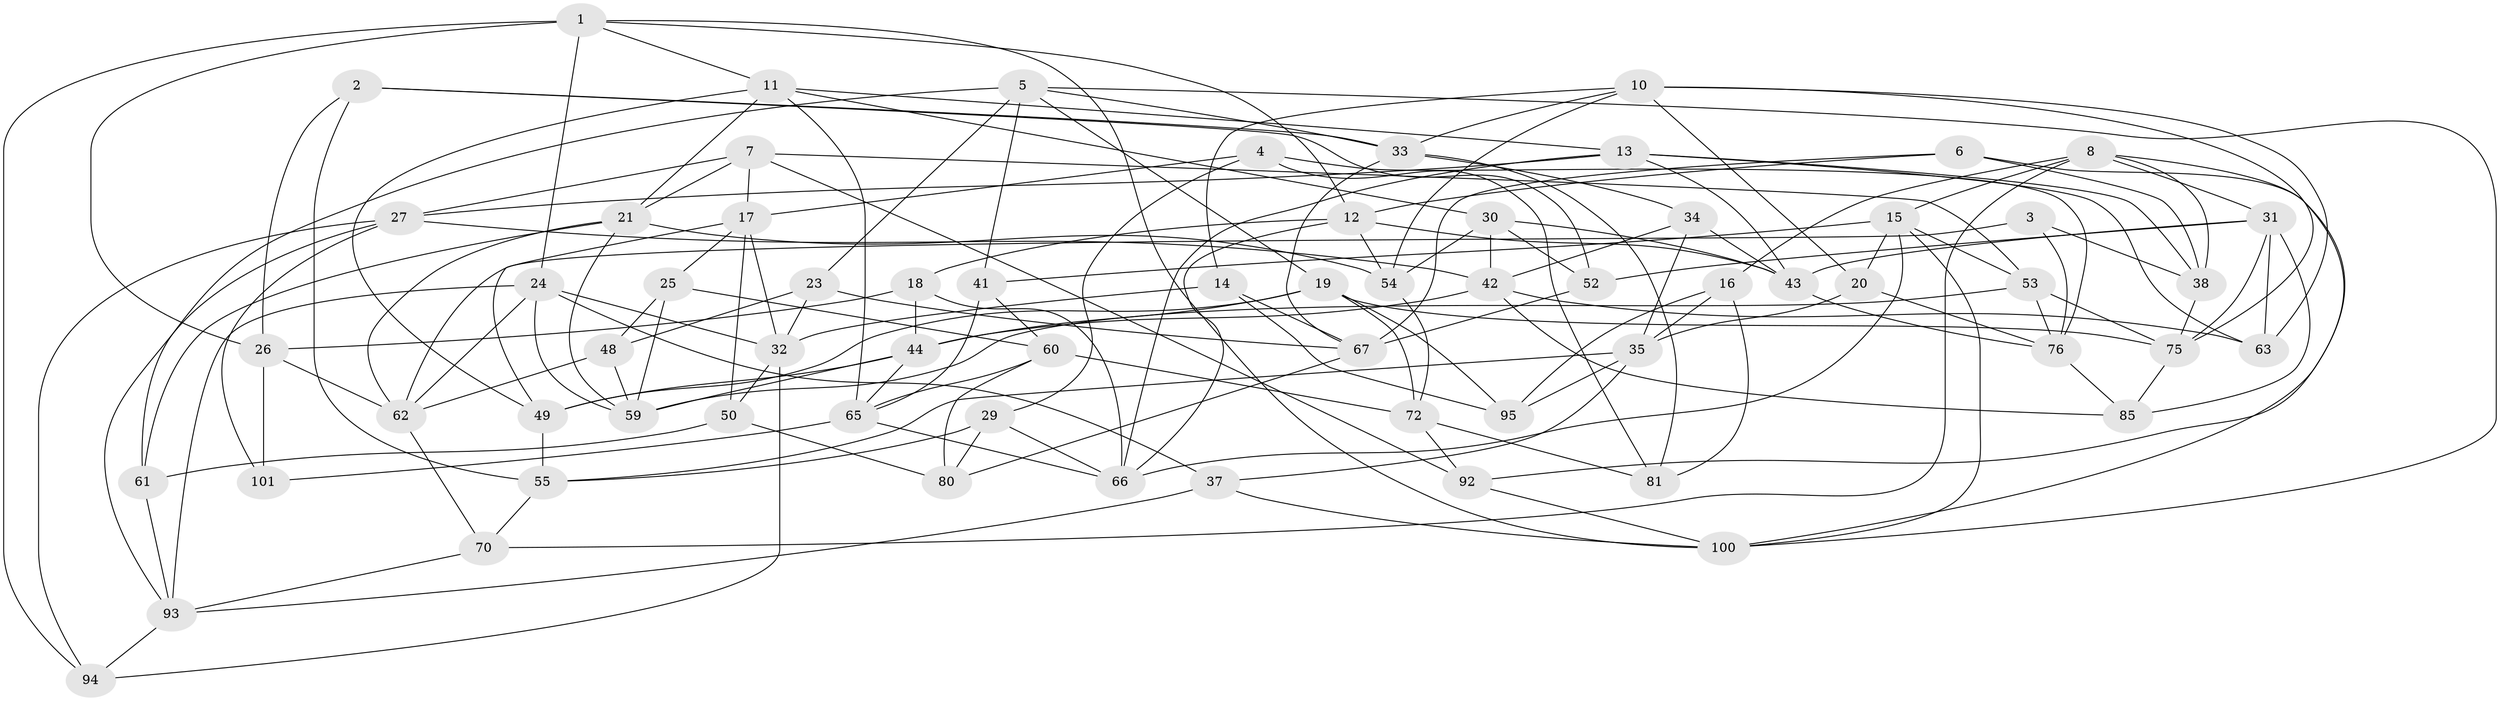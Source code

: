 // Generated by graph-tools (version 1.1) at 2025/24/03/03/25 07:24:29]
// undirected, 66 vertices, 165 edges
graph export_dot {
graph [start="1"]
  node [color=gray90,style=filled];
  1 [super="+97"];
  2;
  3;
  4;
  5 [super="+79"];
  6;
  7 [super="+36"];
  8 [super="+9"];
  10 [super="+46"];
  11 [super="+103"];
  12 [super="+22"];
  13 [super="+58"];
  14;
  15 [super="+87"];
  16;
  17 [super="+77"];
  18;
  19 [super="+28"];
  20;
  21 [super="+57"];
  23;
  24 [super="+39"];
  25;
  26 [super="+47"];
  27 [super="+105"];
  29;
  30 [super="+51"];
  31 [super="+68"];
  32 [super="+40"];
  33 [super="+90"];
  34;
  35 [super="+69"];
  37;
  38 [super="+45"];
  41;
  42 [super="+82"];
  43 [super="+64"];
  44 [super="+78"];
  48;
  49 [super="+89"];
  50;
  52;
  53 [super="+56"];
  54 [super="+98"];
  55 [super="+91"];
  59 [super="+88"];
  60 [super="+71"];
  61;
  62 [super="+74"];
  63;
  65 [super="+99"];
  66 [super="+104"];
  67 [super="+73"];
  70;
  72 [super="+86"];
  75 [super="+83"];
  76 [super="+84"];
  80;
  81;
  85;
  92;
  93 [super="+96"];
  94;
  95;
  100 [super="+102"];
  101;
  1 -- 12;
  1 -- 100;
  1 -- 24;
  1 -- 26;
  1 -- 94;
  1 -- 11;
  2 -- 26;
  2 -- 55;
  2 -- 52;
  2 -- 33;
  3 -- 76;
  3 -- 38 [weight=2];
  3 -- 62;
  4 -- 29;
  4 -- 81;
  4 -- 17;
  4 -- 76;
  5 -- 100;
  5 -- 61;
  5 -- 33;
  5 -- 41;
  5 -- 19;
  5 -- 23;
  6 -- 38;
  6 -- 67;
  6 -- 12;
  6 -- 100;
  7 -- 21;
  7 -- 53 [weight=2];
  7 -- 17;
  7 -- 92;
  7 -- 27;
  8 -- 16;
  8 -- 31;
  8 -- 15;
  8 -- 70;
  8 -- 92;
  8 -- 38;
  10 -- 75;
  10 -- 14;
  10 -- 54;
  10 -- 33;
  10 -- 20;
  10 -- 63;
  11 -- 65;
  11 -- 49;
  11 -- 21;
  11 -- 13;
  11 -- 30;
  12 -- 18;
  12 -- 66;
  12 -- 43;
  12 -- 54;
  13 -- 63;
  13 -- 43;
  13 -- 27;
  13 -- 38;
  13 -- 66;
  14 -- 32;
  14 -- 95;
  14 -- 67;
  15 -- 66;
  15 -- 100;
  15 -- 53;
  15 -- 41;
  15 -- 20;
  16 -- 95;
  16 -- 81;
  16 -- 35;
  17 -- 49;
  17 -- 25;
  17 -- 32;
  17 -- 50;
  18 -- 26;
  18 -- 44;
  18 -- 66;
  19 -- 95;
  19 -- 72;
  19 -- 49;
  19 -- 44;
  19 -- 75;
  20 -- 35;
  20 -- 76;
  21 -- 54;
  21 -- 61;
  21 -- 62;
  21 -- 59;
  23 -- 48;
  23 -- 32;
  23 -- 67;
  24 -- 59;
  24 -- 37;
  24 -- 32;
  24 -- 93;
  24 -- 62;
  25 -- 59;
  25 -- 48;
  25 -- 60;
  26 -- 101 [weight=2];
  26 -- 62;
  27 -- 101;
  27 -- 42;
  27 -- 93;
  27 -- 94;
  29 -- 80;
  29 -- 66;
  29 -- 55;
  30 -- 42;
  30 -- 43;
  30 -- 54 [weight=2];
  30 -- 52;
  31 -- 43;
  31 -- 63;
  31 -- 52;
  31 -- 85;
  31 -- 75;
  32 -- 50;
  32 -- 94;
  33 -- 34;
  33 -- 81;
  33 -- 67;
  34 -- 35;
  34 -- 42;
  34 -- 43;
  35 -- 37;
  35 -- 95;
  35 -- 55;
  37 -- 100;
  37 -- 93;
  38 -- 75;
  41 -- 60;
  41 -- 65;
  42 -- 63;
  42 -- 85;
  42 -- 44;
  43 -- 76;
  44 -- 49;
  44 -- 65;
  44 -- 59;
  48 -- 62;
  48 -- 59;
  49 -- 55 [weight=2];
  50 -- 80;
  50 -- 61;
  52 -- 67;
  53 -- 75;
  53 -- 59;
  53 -- 76;
  54 -- 72;
  55 -- 70;
  60 -- 65;
  60 -- 72 [weight=2];
  60 -- 80;
  61 -- 93;
  62 -- 70;
  65 -- 101;
  65 -- 66;
  67 -- 80;
  70 -- 93;
  72 -- 81;
  72 -- 92;
  75 -- 85;
  76 -- 85;
  92 -- 100;
  93 -- 94;
}
